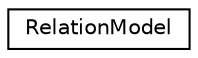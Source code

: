 digraph "Graphical Class Hierarchy"
{
  edge [fontname="Helvetica",fontsize="10",labelfontname="Helvetica",labelfontsize="10"];
  node [fontname="Helvetica",fontsize="10",shape=record];
  rankdir="LR";
  Node1 [label="RelationModel",height=0.2,width=0.4,color="black", fillcolor="white", style="filled",URL="$struct_relation_model.html"];
}

